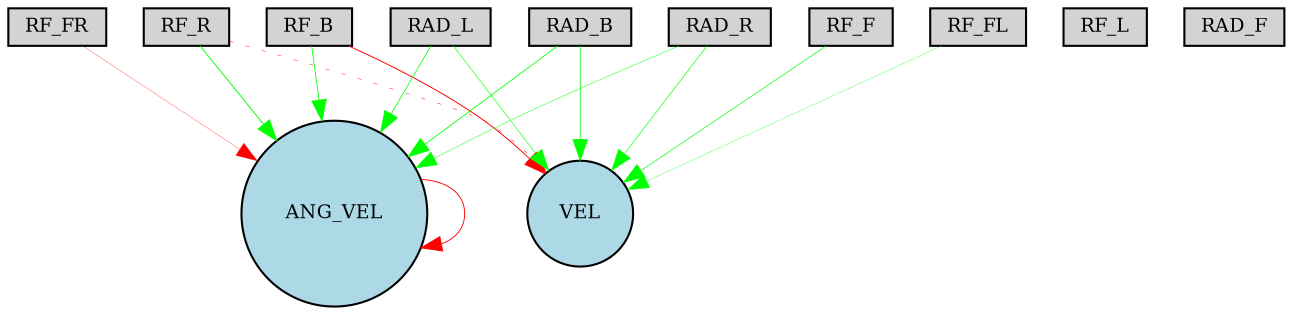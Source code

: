 digraph {
	node [fontsize=9 height=0.2 shape=circle width=0.2]
	RF_R [fillcolor=lightgray shape=box style=filled]
	RF_FR [fillcolor=lightgray shape=box style=filled]
	RF_F [fillcolor=lightgray shape=box style=filled]
	RF_FL [fillcolor=lightgray shape=box style=filled]
	RF_L [fillcolor=lightgray shape=box style=filled]
	RF_B [fillcolor=lightgray shape=box style=filled]
	RAD_F [fillcolor=lightgray shape=box style=filled]
	RAD_L [fillcolor=lightgray shape=box style=filled]
	RAD_B [fillcolor=lightgray shape=box style=filled]
	RAD_R [fillcolor=lightgray shape=box style=filled]
	ANG_VEL [fillcolor=lightblue style=filled]
	VEL [fillcolor=lightblue style=filled]
	RF_R -> VEL [color=red penwidth=0.21350005954208795 style=dotted]
	RAD_R -> VEL [color=green penwidth=0.3151678666105851 style=solid]
	RF_B -> ANG_VEL [color=green penwidth=0.3914719835323901 style=solid]
	ANG_VEL -> ANG_VEL [color=red penwidth=0.4389861646431943 style=solid]
	RF_F -> VEL [color=green penwidth=0.32535570791076307 style=solid]
	RF_FL -> VEL [color=green penwidth=0.1433040371923649 style=solid]
	RAD_L -> VEL [color=green penwidth=0.2938767646540524 style=solid]
	RF_R -> ANG_VEL [color=green penwidth=0.4485243294695864 style=solid]
	RF_FR -> ANG_VEL [color=red penwidth=0.13739765369626694 style=solid]
	RF_B -> VEL [color=red penwidth=0.45636087717269447 style=solid]
	RAD_R -> ANG_VEL [color=green penwidth=0.2220528705338402 style=solid]
	RAD_L -> ANG_VEL [color=green penwidth=0.3687308680266519 style=solid]
	RAD_B -> VEL [color=green penwidth=0.38049257570422224 style=solid]
	RAD_B -> ANG_VEL [color=green penwidth=0.39659763415164295 style=solid]
}
